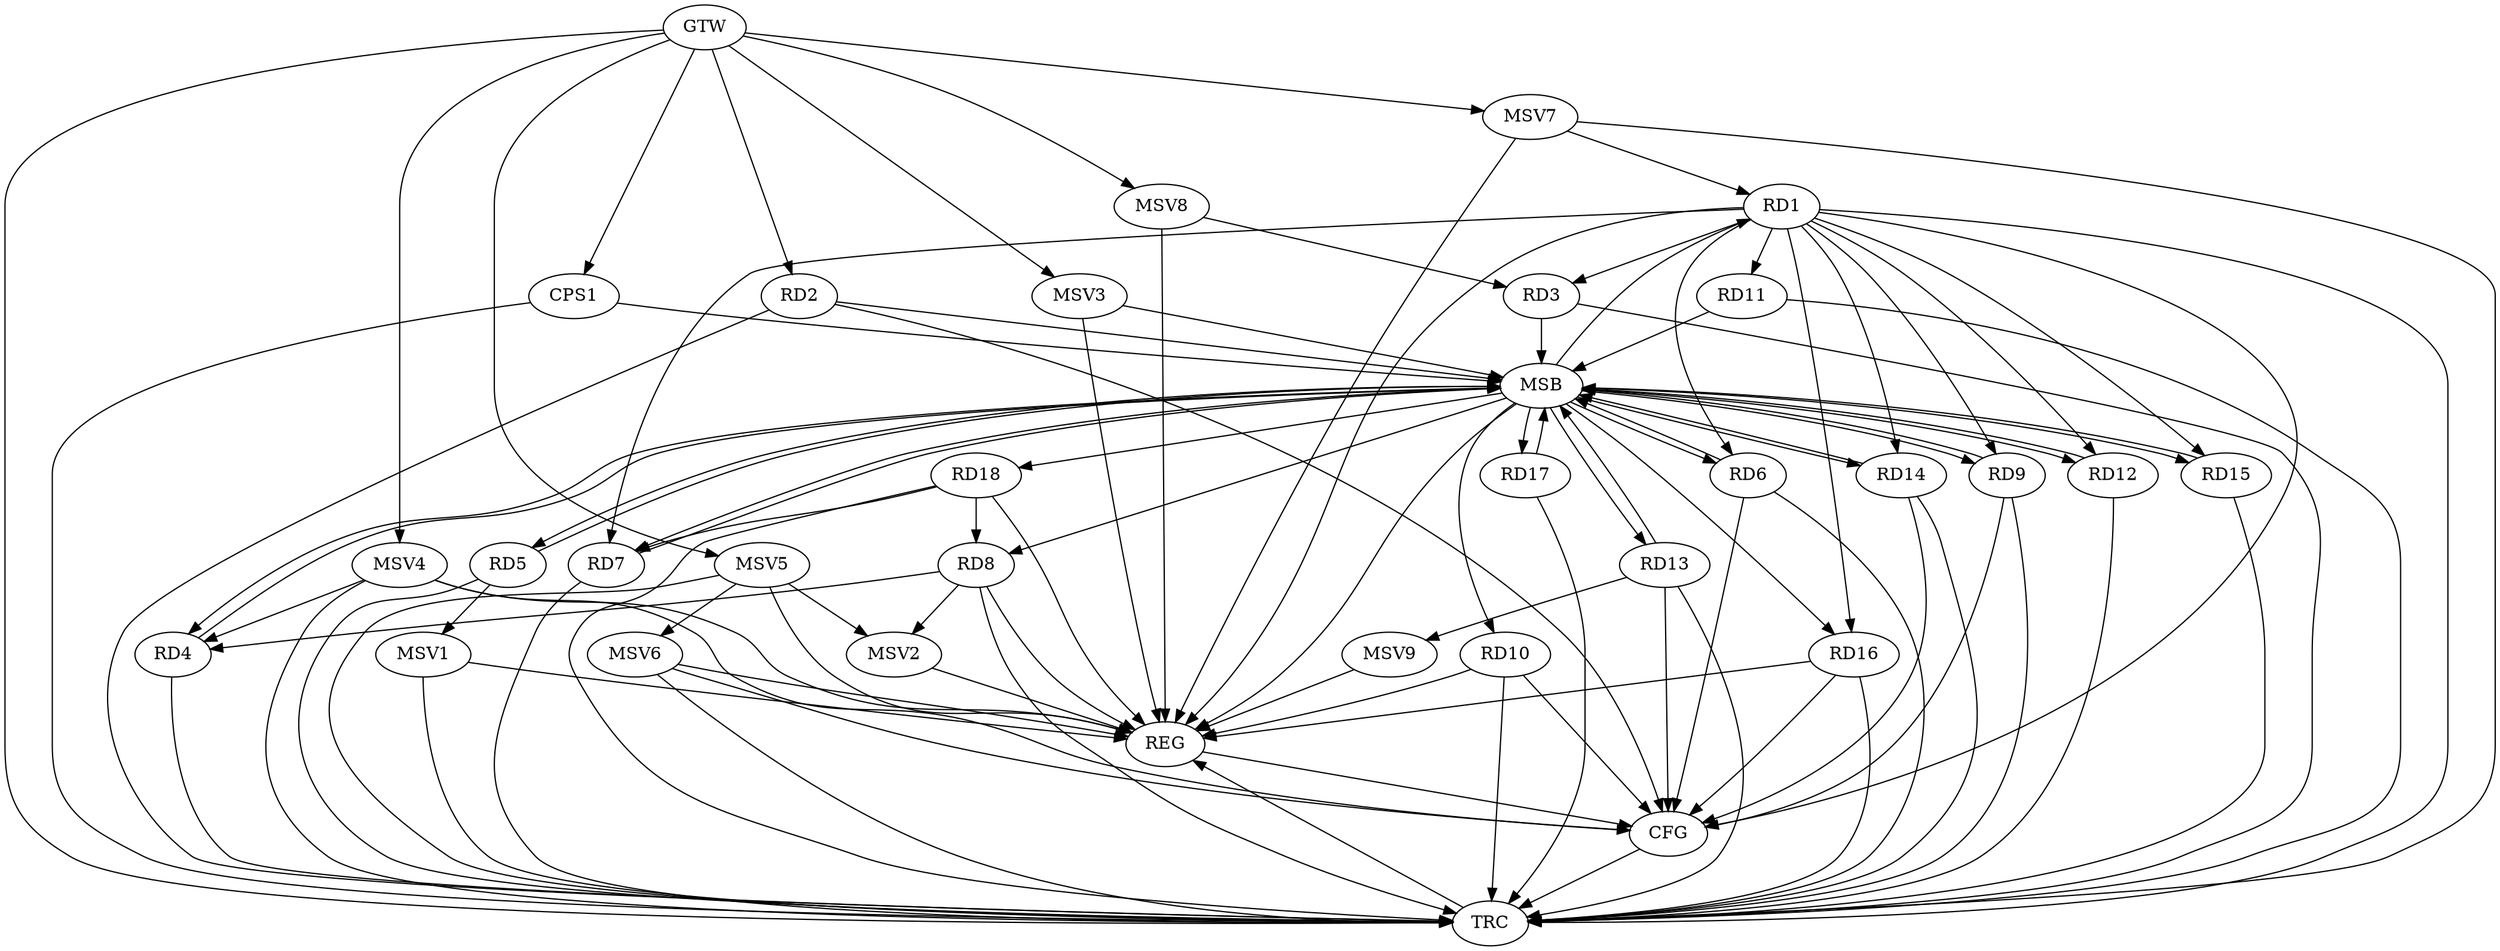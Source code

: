 strict digraph G {
  RD1 [ label="RD1" ];
  RD2 [ label="RD2" ];
  RD3 [ label="RD3" ];
  RD4 [ label="RD4" ];
  RD5 [ label="RD5" ];
  RD6 [ label="RD6" ];
  RD7 [ label="RD7" ];
  RD8 [ label="RD8" ];
  RD9 [ label="RD9" ];
  RD10 [ label="RD10" ];
  RD11 [ label="RD11" ];
  RD12 [ label="RD12" ];
  RD13 [ label="RD13" ];
  RD14 [ label="RD14" ];
  RD15 [ label="RD15" ];
  RD16 [ label="RD16" ];
  RD17 [ label="RD17" ];
  RD18 [ label="RD18" ];
  CPS1 [ label="CPS1" ];
  GTW [ label="GTW" ];
  REG [ label="REG" ];
  MSB [ label="MSB" ];
  CFG [ label="CFG" ];
  TRC [ label="TRC" ];
  MSV1 [ label="MSV1" ];
  MSV2 [ label="MSV2" ];
  MSV3 [ label="MSV3" ];
  MSV4 [ label="MSV4" ];
  MSV5 [ label="MSV5" ];
  MSV6 [ label="MSV6" ];
  MSV7 [ label="MSV7" ];
  MSV8 [ label="MSV8" ];
  MSV9 [ label="MSV9" ];
  RD1 -> RD7;
  RD1 -> RD11;
  RD1 -> RD12;
  RD8 -> RD4;
  RD18 -> RD7;
  RD18 -> RD8;
  GTW -> RD2;
  GTW -> CPS1;
  RD1 -> REG;
  RD8 -> REG;
  RD10 -> REG;
  RD16 -> REG;
  RD18 -> REG;
  RD2 -> MSB;
  MSB -> RD14;
  MSB -> RD16;
  MSB -> REG;
  RD3 -> MSB;
  MSB -> RD1;
  MSB -> RD9;
  RD4 -> MSB;
  RD5 -> MSB;
  MSB -> RD6;
  MSB -> RD8;
  MSB -> RD12;
  RD6 -> MSB;
  MSB -> RD13;
  RD7 -> MSB;
  MSB -> RD15;
  RD9 -> MSB;
  MSB -> RD5;
  RD11 -> MSB;
  MSB -> RD17;
  RD12 -> MSB;
  MSB -> RD4;
  MSB -> RD7;
  RD13 -> MSB;
  MSB -> RD18;
  RD14 -> MSB;
  RD15 -> MSB;
  RD17 -> MSB;
  CPS1 -> MSB;
  MSB -> RD10;
  RD14 -> CFG;
  RD6 -> CFG;
  RD9 -> CFG;
  RD2 -> CFG;
  RD16 -> CFG;
  RD13 -> CFG;
  RD1 -> CFG;
  RD10 -> CFG;
  REG -> CFG;
  RD1 -> TRC;
  RD2 -> TRC;
  RD3 -> TRC;
  RD4 -> TRC;
  RD5 -> TRC;
  RD6 -> TRC;
  RD7 -> TRC;
  RD8 -> TRC;
  RD9 -> TRC;
  RD10 -> TRC;
  RD11 -> TRC;
  RD12 -> TRC;
  RD13 -> TRC;
  RD14 -> TRC;
  RD15 -> TRC;
  RD16 -> TRC;
  RD17 -> TRC;
  RD18 -> TRC;
  CPS1 -> TRC;
  GTW -> TRC;
  CFG -> TRC;
  TRC -> REG;
  RD1 -> RD3;
  RD1 -> RD16;
  RD1 -> RD15;
  RD1 -> RD14;
  RD1 -> RD6;
  RD1 -> RD9;
  RD5 -> MSV1;
  MSV1 -> REG;
  MSV1 -> TRC;
  RD8 -> MSV2;
  MSV2 -> REG;
  MSV3 -> MSB;
  GTW -> MSV3;
  MSV3 -> REG;
  MSV4 -> RD4;
  GTW -> MSV4;
  MSV4 -> REG;
  MSV4 -> TRC;
  MSV4 -> CFG;
  MSV5 -> MSV2;
  GTW -> MSV5;
  MSV5 -> REG;
  MSV5 -> TRC;
  MSV5 -> MSV6;
  MSV6 -> REG;
  MSV6 -> TRC;
  MSV6 -> CFG;
  MSV7 -> RD1;
  GTW -> MSV7;
  MSV7 -> REG;
  MSV7 -> TRC;
  MSV8 -> RD3;
  GTW -> MSV8;
  MSV8 -> REG;
  RD13 -> MSV9;
  MSV9 -> REG;
}
